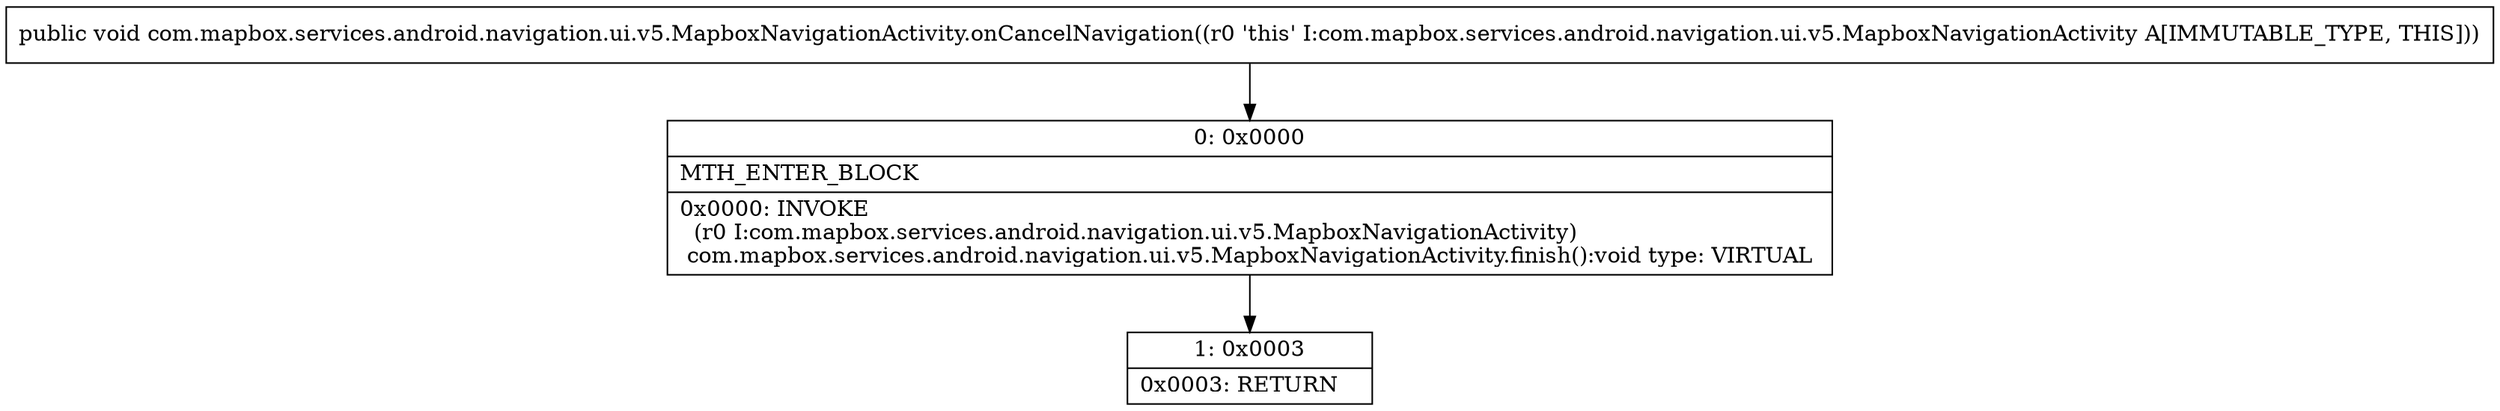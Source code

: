 digraph "CFG forcom.mapbox.services.android.navigation.ui.v5.MapboxNavigationActivity.onCancelNavigation()V" {
Node_0 [shape=record,label="{0\:\ 0x0000|MTH_ENTER_BLOCK\l|0x0000: INVOKE  \l  (r0 I:com.mapbox.services.android.navigation.ui.v5.MapboxNavigationActivity)\l com.mapbox.services.android.navigation.ui.v5.MapboxNavigationActivity.finish():void type: VIRTUAL \l}"];
Node_1 [shape=record,label="{1\:\ 0x0003|0x0003: RETURN   \l}"];
MethodNode[shape=record,label="{public void com.mapbox.services.android.navigation.ui.v5.MapboxNavigationActivity.onCancelNavigation((r0 'this' I:com.mapbox.services.android.navigation.ui.v5.MapboxNavigationActivity A[IMMUTABLE_TYPE, THIS])) }"];
MethodNode -> Node_0;
Node_0 -> Node_1;
}


